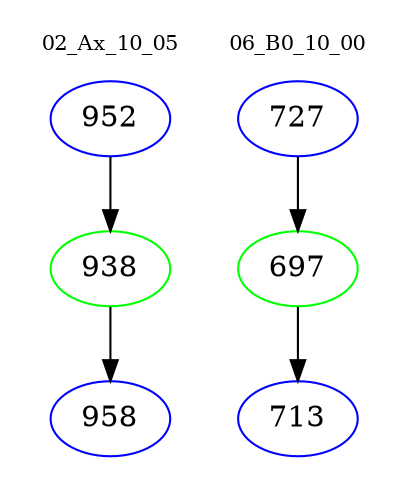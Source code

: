 digraph{
subgraph cluster_0 {
color = white
label = "02_Ax_10_05";
fontsize=10;
T0_952 [label="952", color="blue"]
T0_952 -> T0_938 [color="black"]
T0_938 [label="938", color="green"]
T0_938 -> T0_958 [color="black"]
T0_958 [label="958", color="blue"]
}
subgraph cluster_1 {
color = white
label = "06_B0_10_00";
fontsize=10;
T1_727 [label="727", color="blue"]
T1_727 -> T1_697 [color="black"]
T1_697 [label="697", color="green"]
T1_697 -> T1_713 [color="black"]
T1_713 [label="713", color="blue"]
}
}
